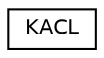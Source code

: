 digraph "Graphical Class Hierarchy"
{
  edge [fontname="Helvetica",fontsize="10",labelfontname="Helvetica",labelfontsize="10"];
  node [fontname="Helvetica",fontsize="10",shape=record];
  rankdir="LR";
  Node0 [label="KACL",height=0.2,width=0.4,color="black", fillcolor="white", style="filled",URL="$classKACL.html",tooltip="The KACL class encapsulates a POSIX Access Control List. "];
}
